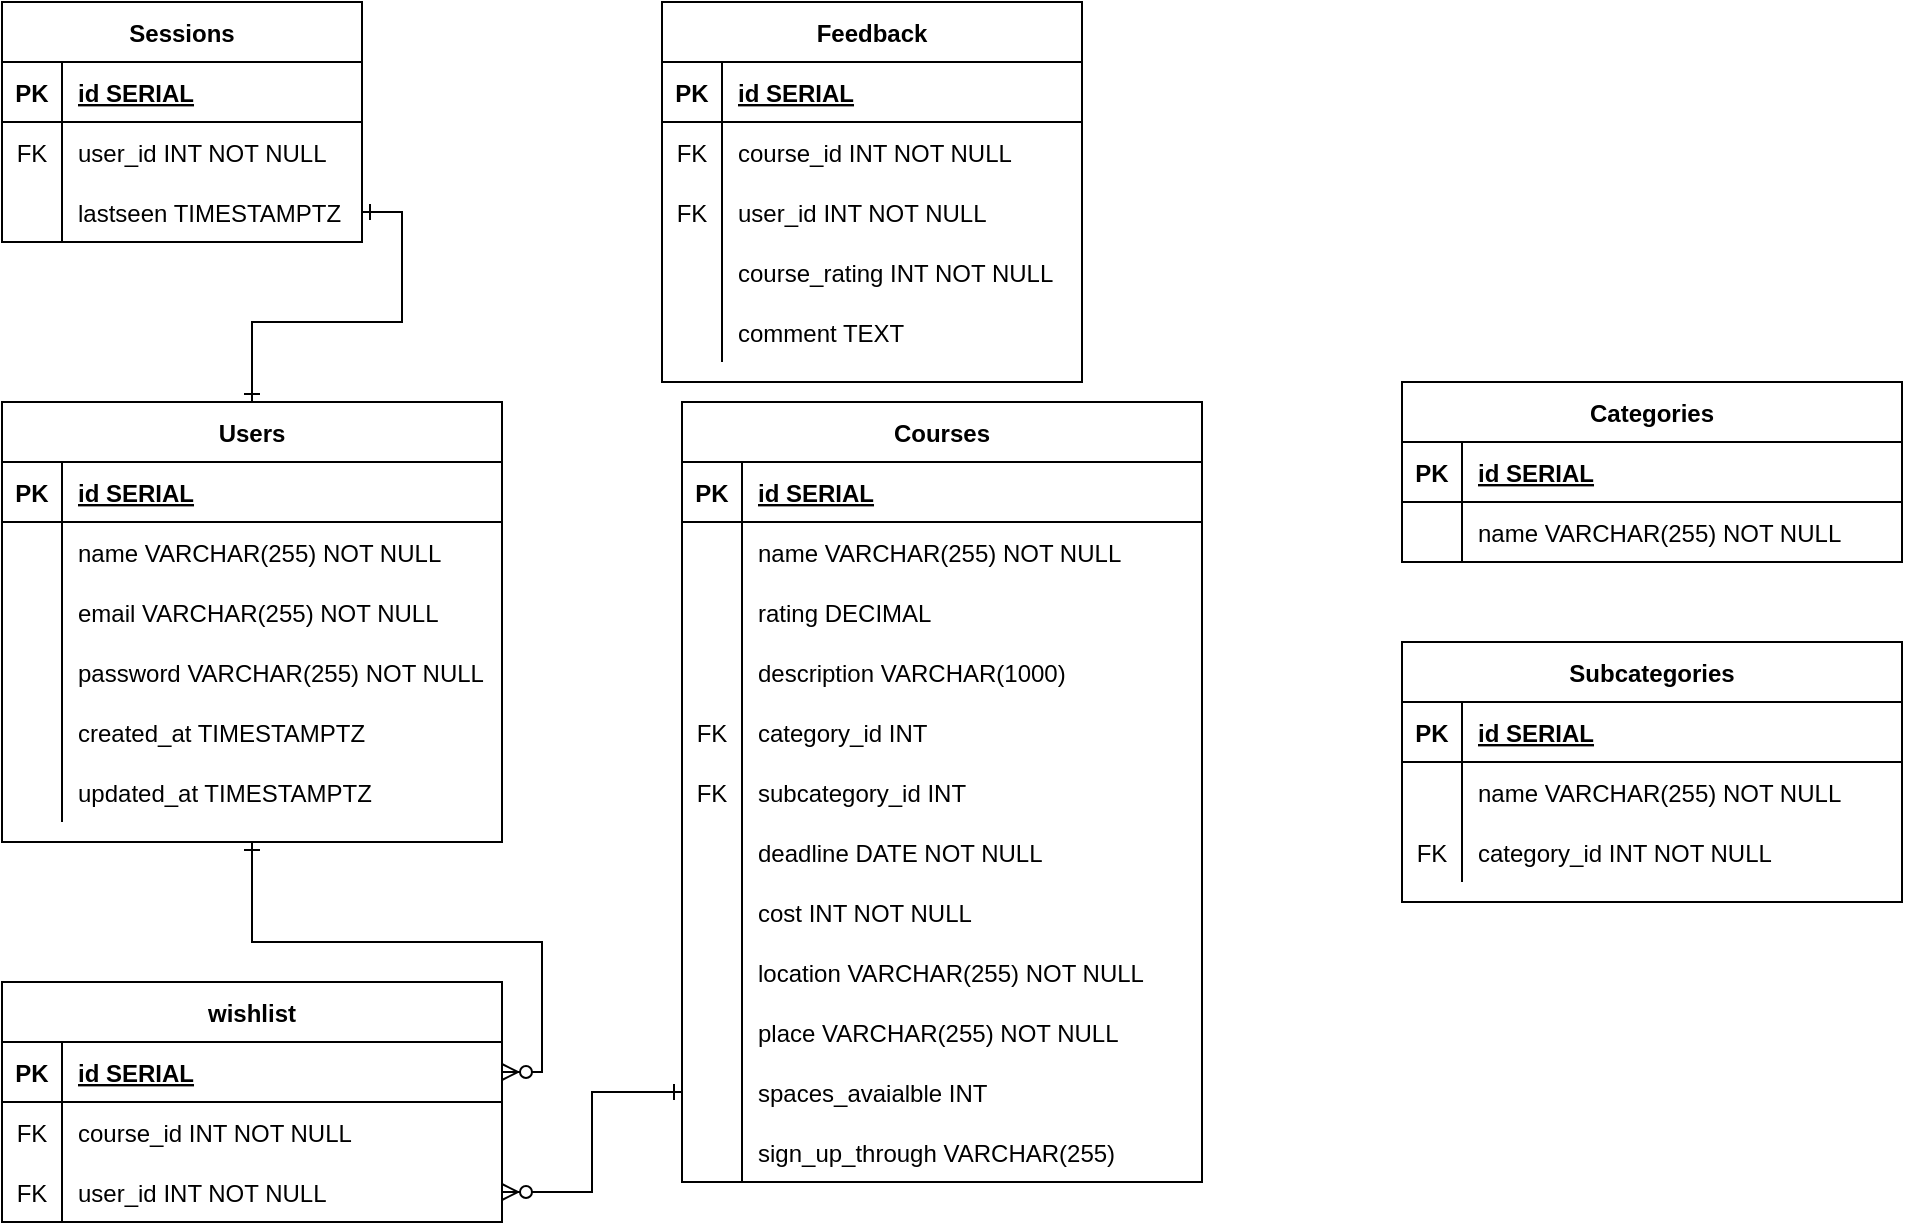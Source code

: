 <mxfile version="15.2.5" type="github">
  <diagram id="R2lEEEUBdFMjLlhIrx00" name="Page-1">
    <mxGraphModel dx="911" dy="468" grid="1" gridSize="10" guides="1" tooltips="1" connect="1" arrows="1" fold="1" page="1" pageScale="1" pageWidth="1100" pageHeight="850" math="0" shadow="0" extFonts="Permanent Marker^https://fonts.googleapis.com/css?family=Permanent+Marker">
      <root>
        <mxCell id="0" />
        <mxCell id="1" parent="0" />
        <mxCell id="4tIWUgYauDunrvqYxCw6-23" value="" style="edgeStyle=orthogonalEdgeStyle;rounded=0;orthogonalLoop=1;jettySize=auto;html=1;startArrow=ERone;startFill=0;endArrow=ERone;endFill=0;" edge="1" parent="1" source="zKZy8tbQpHZFbpRmuq_d-12" target="4tIWUgYauDunrvqYxCw6-2">
          <mxGeometry relative="1" as="geometry" />
        </mxCell>
        <mxCell id="4tIWUgYauDunrvqYxCw6-24" value="" style="edgeStyle=orthogonalEdgeStyle;rounded=0;orthogonalLoop=1;jettySize=auto;html=1;startArrow=ERone;startFill=0;endArrow=ERzeroToMany;endFill=1;" edge="1" parent="1" source="zKZy8tbQpHZFbpRmuq_d-12" target="zKZy8tbQpHZFbpRmuq_d-133">
          <mxGeometry relative="1" as="geometry" />
        </mxCell>
        <mxCell id="zKZy8tbQpHZFbpRmuq_d-12" value="Users" style="shape=table;startSize=30;container=1;collapsible=1;childLayout=tableLayout;fixedRows=1;rowLines=0;fontStyle=1;align=center;resizeLast=1;" parent="1" vertex="1">
          <mxGeometry x="80" y="220" width="250" height="220" as="geometry" />
        </mxCell>
        <mxCell id="zKZy8tbQpHZFbpRmuq_d-13" value="" style="shape=partialRectangle;collapsible=0;dropTarget=0;pointerEvents=0;fillColor=none;points=[[0,0.5],[1,0.5]];portConstraint=eastwest;top=0;left=0;right=0;bottom=1;" parent="zKZy8tbQpHZFbpRmuq_d-12" vertex="1">
          <mxGeometry y="30" width="250" height="30" as="geometry" />
        </mxCell>
        <mxCell id="zKZy8tbQpHZFbpRmuq_d-14" value="PK" style="shape=partialRectangle;overflow=hidden;connectable=0;fillColor=none;top=0;left=0;bottom=0;right=0;fontStyle=1;" parent="zKZy8tbQpHZFbpRmuq_d-13" vertex="1">
          <mxGeometry width="30" height="30" as="geometry" />
        </mxCell>
        <mxCell id="zKZy8tbQpHZFbpRmuq_d-15" value="id SERIAL" style="shape=partialRectangle;overflow=hidden;connectable=0;fillColor=none;top=0;left=0;bottom=0;right=0;align=left;spacingLeft=6;fontStyle=5;" parent="zKZy8tbQpHZFbpRmuq_d-13" vertex="1">
          <mxGeometry x="30" width="220" height="30" as="geometry" />
        </mxCell>
        <mxCell id="zKZy8tbQpHZFbpRmuq_d-16" value="" style="shape=partialRectangle;collapsible=0;dropTarget=0;pointerEvents=0;fillColor=none;points=[[0,0.5],[1,0.5]];portConstraint=eastwest;top=0;left=0;right=0;bottom=0;" parent="zKZy8tbQpHZFbpRmuq_d-12" vertex="1">
          <mxGeometry y="60" width="250" height="30" as="geometry" />
        </mxCell>
        <mxCell id="zKZy8tbQpHZFbpRmuq_d-17" value="" style="shape=partialRectangle;overflow=hidden;connectable=0;fillColor=none;top=0;left=0;bottom=0;right=0;" parent="zKZy8tbQpHZFbpRmuq_d-16" vertex="1">
          <mxGeometry width="30" height="30" as="geometry" />
        </mxCell>
        <mxCell id="zKZy8tbQpHZFbpRmuq_d-18" value="name VARCHAR(255) NOT NULL" style="shape=partialRectangle;overflow=hidden;connectable=0;fillColor=none;top=0;left=0;bottom=0;right=0;align=left;spacingLeft=6;" parent="zKZy8tbQpHZFbpRmuq_d-16" vertex="1">
          <mxGeometry x="30" width="220" height="30" as="geometry" />
        </mxCell>
        <mxCell id="zKZy8tbQpHZFbpRmuq_d-19" style="shape=partialRectangle;collapsible=0;dropTarget=0;pointerEvents=0;fillColor=none;points=[[0,0.5],[1,0.5]];portConstraint=eastwest;top=0;left=0;right=0;bottom=0;" parent="zKZy8tbQpHZFbpRmuq_d-12" vertex="1">
          <mxGeometry y="90" width="250" height="30" as="geometry" />
        </mxCell>
        <mxCell id="zKZy8tbQpHZFbpRmuq_d-20" style="shape=partialRectangle;overflow=hidden;connectable=0;fillColor=none;top=0;left=0;bottom=0;right=0;" parent="zKZy8tbQpHZFbpRmuq_d-19" vertex="1">
          <mxGeometry width="30" height="30" as="geometry" />
        </mxCell>
        <mxCell id="zKZy8tbQpHZFbpRmuq_d-21" value="email VARCHAR(255) NOT NULL" style="shape=partialRectangle;overflow=hidden;connectable=0;fillColor=none;top=0;left=0;bottom=0;right=0;align=left;spacingLeft=6;" parent="zKZy8tbQpHZFbpRmuq_d-19" vertex="1">
          <mxGeometry x="30" width="220" height="30" as="geometry" />
        </mxCell>
        <mxCell id="zKZy8tbQpHZFbpRmuq_d-22" style="shape=partialRectangle;collapsible=0;dropTarget=0;pointerEvents=0;fillColor=none;points=[[0,0.5],[1,0.5]];portConstraint=eastwest;top=0;left=0;right=0;bottom=0;" parent="zKZy8tbQpHZFbpRmuq_d-12" vertex="1">
          <mxGeometry y="120" width="250" height="30" as="geometry" />
        </mxCell>
        <mxCell id="zKZy8tbQpHZFbpRmuq_d-23" style="shape=partialRectangle;overflow=hidden;connectable=0;fillColor=none;top=0;left=0;bottom=0;right=0;" parent="zKZy8tbQpHZFbpRmuq_d-22" vertex="1">
          <mxGeometry width="30" height="30" as="geometry" />
        </mxCell>
        <mxCell id="zKZy8tbQpHZFbpRmuq_d-24" value="password VARCHAR(255) NOT NULL" style="shape=partialRectangle;overflow=hidden;connectable=0;fillColor=none;top=0;left=0;bottom=0;right=0;align=left;spacingLeft=6;" parent="zKZy8tbQpHZFbpRmuq_d-22" vertex="1">
          <mxGeometry x="30" width="220" height="30" as="geometry" />
        </mxCell>
        <mxCell id="4tIWUgYauDunrvqYxCw6-20" style="shape=partialRectangle;collapsible=0;dropTarget=0;pointerEvents=0;fillColor=none;points=[[0,0.5],[1,0.5]];portConstraint=eastwest;top=0;left=0;right=0;bottom=0;" vertex="1" parent="zKZy8tbQpHZFbpRmuq_d-12">
          <mxGeometry y="150" width="250" height="30" as="geometry" />
        </mxCell>
        <mxCell id="4tIWUgYauDunrvqYxCw6-21" style="shape=partialRectangle;overflow=hidden;connectable=0;fillColor=none;top=0;left=0;bottom=0;right=0;" vertex="1" parent="4tIWUgYauDunrvqYxCw6-20">
          <mxGeometry width="30" height="30" as="geometry" />
        </mxCell>
        <mxCell id="4tIWUgYauDunrvqYxCw6-22" value="created_at TIMESTAMPTZ" style="shape=partialRectangle;overflow=hidden;connectable=0;fillColor=none;top=0;left=0;bottom=0;right=0;align=left;spacingLeft=6;" vertex="1" parent="4tIWUgYauDunrvqYxCw6-20">
          <mxGeometry x="30" width="220" height="30" as="geometry" />
        </mxCell>
        <mxCell id="4tIWUgYauDunrvqYxCw6-17" style="shape=partialRectangle;collapsible=0;dropTarget=0;pointerEvents=0;fillColor=none;points=[[0,0.5],[1,0.5]];portConstraint=eastwest;top=0;left=0;right=0;bottom=0;" vertex="1" parent="zKZy8tbQpHZFbpRmuq_d-12">
          <mxGeometry y="180" width="250" height="30" as="geometry" />
        </mxCell>
        <mxCell id="4tIWUgYauDunrvqYxCw6-18" style="shape=partialRectangle;overflow=hidden;connectable=0;fillColor=none;top=0;left=0;bottom=0;right=0;" vertex="1" parent="4tIWUgYauDunrvqYxCw6-17">
          <mxGeometry width="30" height="30" as="geometry" />
        </mxCell>
        <mxCell id="4tIWUgYauDunrvqYxCw6-19" value="updated_at TIMESTAMPTZ" style="shape=partialRectangle;overflow=hidden;connectable=0;fillColor=none;top=0;left=0;bottom=0;right=0;align=left;spacingLeft=6;" vertex="1" parent="4tIWUgYauDunrvqYxCw6-17">
          <mxGeometry x="30" width="220" height="30" as="geometry" />
        </mxCell>
        <mxCell id="zKZy8tbQpHZFbpRmuq_d-100" value="Subcategories" style="shape=table;startSize=30;container=1;collapsible=1;childLayout=tableLayout;fixedRows=1;rowLines=0;fontStyle=1;align=center;resizeLast=1;" parent="1" vertex="1">
          <mxGeometry x="780" y="340" width="250" height="130" as="geometry">
            <mxRectangle x="450" y="120" width="70" height="30" as="alternateBounds" />
          </mxGeometry>
        </mxCell>
        <mxCell id="zKZy8tbQpHZFbpRmuq_d-101" value="" style="shape=partialRectangle;collapsible=0;dropTarget=0;pointerEvents=0;fillColor=none;points=[[0,0.5],[1,0.5]];portConstraint=eastwest;top=0;left=0;right=0;bottom=1;" parent="zKZy8tbQpHZFbpRmuq_d-100" vertex="1">
          <mxGeometry y="30" width="250" height="30" as="geometry" />
        </mxCell>
        <mxCell id="zKZy8tbQpHZFbpRmuq_d-102" value="PK" style="shape=partialRectangle;overflow=hidden;connectable=0;fillColor=none;top=0;left=0;bottom=0;right=0;fontStyle=1;" parent="zKZy8tbQpHZFbpRmuq_d-101" vertex="1">
          <mxGeometry width="30" height="30" as="geometry" />
        </mxCell>
        <mxCell id="zKZy8tbQpHZFbpRmuq_d-103" value="id SERIAL" style="shape=partialRectangle;overflow=hidden;connectable=0;fillColor=none;top=0;left=0;bottom=0;right=0;align=left;spacingLeft=6;fontStyle=5;" parent="zKZy8tbQpHZFbpRmuq_d-101" vertex="1">
          <mxGeometry x="30" width="220" height="30" as="geometry" />
        </mxCell>
        <mxCell id="zKZy8tbQpHZFbpRmuq_d-104" value="" style="shape=partialRectangle;collapsible=0;dropTarget=0;pointerEvents=0;fillColor=none;points=[[0,0.5],[1,0.5]];portConstraint=eastwest;top=0;left=0;right=0;bottom=0;" parent="zKZy8tbQpHZFbpRmuq_d-100" vertex="1">
          <mxGeometry y="60" width="250" height="30" as="geometry" />
        </mxCell>
        <mxCell id="zKZy8tbQpHZFbpRmuq_d-105" value="" style="shape=partialRectangle;overflow=hidden;connectable=0;fillColor=none;top=0;left=0;bottom=0;right=0;" parent="zKZy8tbQpHZFbpRmuq_d-104" vertex="1">
          <mxGeometry width="30" height="30" as="geometry" />
        </mxCell>
        <mxCell id="zKZy8tbQpHZFbpRmuq_d-106" value="name VARCHAR(255) NOT NULL" style="shape=partialRectangle;overflow=hidden;connectable=0;fillColor=none;top=0;left=0;bottom=0;right=0;align=left;spacingLeft=6;" parent="zKZy8tbQpHZFbpRmuq_d-104" vertex="1">
          <mxGeometry x="30" width="220" height="30" as="geometry" />
        </mxCell>
        <mxCell id="zKZy8tbQpHZFbpRmuq_d-107" value="" style="shape=partialRectangle;collapsible=0;dropTarget=0;pointerEvents=0;fillColor=none;points=[[0,0.5],[1,0.5]];portConstraint=eastwest;top=0;left=0;right=0;bottom=0;" parent="zKZy8tbQpHZFbpRmuq_d-100" vertex="1">
          <mxGeometry y="90" width="250" height="30" as="geometry" />
        </mxCell>
        <mxCell id="zKZy8tbQpHZFbpRmuq_d-108" value="FK" style="shape=partialRectangle;overflow=hidden;connectable=0;fillColor=none;top=0;left=0;bottom=0;right=0;" parent="zKZy8tbQpHZFbpRmuq_d-107" vertex="1">
          <mxGeometry width="30" height="30" as="geometry" />
        </mxCell>
        <mxCell id="zKZy8tbQpHZFbpRmuq_d-109" value="category_id INT NOT NULL " style="shape=partialRectangle;overflow=hidden;connectable=0;fillColor=none;top=0;left=0;bottom=0;right=0;align=left;spacingLeft=6;" parent="zKZy8tbQpHZFbpRmuq_d-107" vertex="1">
          <mxGeometry x="30" width="220" height="30" as="geometry" />
        </mxCell>
        <mxCell id="zKZy8tbQpHZFbpRmuq_d-125" value="Categories" style="shape=table;startSize=30;container=1;collapsible=1;childLayout=tableLayout;fixedRows=1;rowLines=0;fontStyle=1;align=center;resizeLast=1;" parent="1" vertex="1">
          <mxGeometry x="780" y="210" width="250" height="90" as="geometry" />
        </mxCell>
        <mxCell id="zKZy8tbQpHZFbpRmuq_d-126" value="" style="shape=partialRectangle;collapsible=0;dropTarget=0;pointerEvents=0;fillColor=none;points=[[0,0.5],[1,0.5]];portConstraint=eastwest;top=0;left=0;right=0;bottom=1;" parent="zKZy8tbQpHZFbpRmuq_d-125" vertex="1">
          <mxGeometry y="30" width="250" height="30" as="geometry" />
        </mxCell>
        <mxCell id="zKZy8tbQpHZFbpRmuq_d-127" value="PK" style="shape=partialRectangle;overflow=hidden;connectable=0;fillColor=none;top=0;left=0;bottom=0;right=0;fontStyle=1;" parent="zKZy8tbQpHZFbpRmuq_d-126" vertex="1">
          <mxGeometry width="30" height="30" as="geometry" />
        </mxCell>
        <mxCell id="zKZy8tbQpHZFbpRmuq_d-128" value="id SERIAL" style="shape=partialRectangle;overflow=hidden;connectable=0;fillColor=none;top=0;left=0;bottom=0;right=0;align=left;spacingLeft=6;fontStyle=5;" parent="zKZy8tbQpHZFbpRmuq_d-126" vertex="1">
          <mxGeometry x="30" width="220" height="30" as="geometry" />
        </mxCell>
        <mxCell id="zKZy8tbQpHZFbpRmuq_d-129" value="" style="shape=partialRectangle;collapsible=0;dropTarget=0;pointerEvents=0;fillColor=none;points=[[0,0.5],[1,0.5]];portConstraint=eastwest;top=0;left=0;right=0;bottom=0;" parent="zKZy8tbQpHZFbpRmuq_d-125" vertex="1">
          <mxGeometry y="60" width="250" height="30" as="geometry" />
        </mxCell>
        <mxCell id="zKZy8tbQpHZFbpRmuq_d-130" value="" style="shape=partialRectangle;overflow=hidden;connectable=0;fillColor=none;top=0;left=0;bottom=0;right=0;" parent="zKZy8tbQpHZFbpRmuq_d-129" vertex="1">
          <mxGeometry width="30" height="30" as="geometry" />
        </mxCell>
        <mxCell id="zKZy8tbQpHZFbpRmuq_d-131" value="name VARCHAR(255) NOT NULL" style="shape=partialRectangle;overflow=hidden;connectable=0;fillColor=none;top=0;left=0;bottom=0;right=0;align=left;spacingLeft=6;" parent="zKZy8tbQpHZFbpRmuq_d-129" vertex="1">
          <mxGeometry x="30" width="220" height="30" as="geometry" />
        </mxCell>
        <mxCell id="zKZy8tbQpHZFbpRmuq_d-132" value="wishlist" style="shape=table;startSize=30;container=1;collapsible=1;childLayout=tableLayout;fixedRows=1;rowLines=0;fontStyle=1;align=center;resizeLast=1;" parent="1" vertex="1">
          <mxGeometry x="80" y="510" width="250" height="120" as="geometry" />
        </mxCell>
        <mxCell id="zKZy8tbQpHZFbpRmuq_d-133" value="" style="shape=partialRectangle;collapsible=0;dropTarget=0;pointerEvents=0;fillColor=none;points=[[0,0.5],[1,0.5]];portConstraint=eastwest;top=0;left=0;right=0;bottom=1;" parent="zKZy8tbQpHZFbpRmuq_d-132" vertex="1">
          <mxGeometry y="30" width="250" height="30" as="geometry" />
        </mxCell>
        <mxCell id="zKZy8tbQpHZFbpRmuq_d-134" value="PK" style="shape=partialRectangle;overflow=hidden;connectable=0;fillColor=none;top=0;left=0;bottom=0;right=0;fontStyle=1;" parent="zKZy8tbQpHZFbpRmuq_d-133" vertex="1">
          <mxGeometry width="30" height="30" as="geometry" />
        </mxCell>
        <mxCell id="zKZy8tbQpHZFbpRmuq_d-135" value="id SERIAL" style="shape=partialRectangle;overflow=hidden;connectable=0;fillColor=none;top=0;left=0;bottom=0;right=0;align=left;spacingLeft=6;fontStyle=5;" parent="zKZy8tbQpHZFbpRmuq_d-133" vertex="1">
          <mxGeometry x="30" width="220" height="30" as="geometry" />
        </mxCell>
        <mxCell id="zKZy8tbQpHZFbpRmuq_d-136" value="" style="shape=partialRectangle;collapsible=0;dropTarget=0;pointerEvents=0;fillColor=none;points=[[0,0.5],[1,0.5]];portConstraint=eastwest;top=0;left=0;right=0;bottom=0;" parent="zKZy8tbQpHZFbpRmuq_d-132" vertex="1">
          <mxGeometry y="60" width="250" height="30" as="geometry" />
        </mxCell>
        <mxCell id="zKZy8tbQpHZFbpRmuq_d-137" value="FK" style="shape=partialRectangle;overflow=hidden;connectable=0;fillColor=none;top=0;left=0;bottom=0;right=0;" parent="zKZy8tbQpHZFbpRmuq_d-136" vertex="1">
          <mxGeometry width="30" height="30" as="geometry" />
        </mxCell>
        <mxCell id="zKZy8tbQpHZFbpRmuq_d-138" value="course_id INT NOT NULL" style="shape=partialRectangle;overflow=hidden;connectable=0;fillColor=none;top=0;left=0;bottom=0;right=0;align=left;spacingLeft=6;" parent="zKZy8tbQpHZFbpRmuq_d-136" vertex="1">
          <mxGeometry x="30" width="220" height="30" as="geometry" />
        </mxCell>
        <mxCell id="zKZy8tbQpHZFbpRmuq_d-139" style="shape=partialRectangle;collapsible=0;dropTarget=0;pointerEvents=0;fillColor=none;points=[[0,0.5],[1,0.5]];portConstraint=eastwest;top=0;left=0;right=0;bottom=0;" parent="zKZy8tbQpHZFbpRmuq_d-132" vertex="1">
          <mxGeometry y="90" width="250" height="30" as="geometry" />
        </mxCell>
        <mxCell id="zKZy8tbQpHZFbpRmuq_d-140" value="FK" style="shape=partialRectangle;overflow=hidden;connectable=0;fillColor=none;top=0;left=0;bottom=0;right=0;" parent="zKZy8tbQpHZFbpRmuq_d-139" vertex="1">
          <mxGeometry width="30" height="30" as="geometry" />
        </mxCell>
        <mxCell id="zKZy8tbQpHZFbpRmuq_d-141" value="user_id INT NOT NULL" style="shape=partialRectangle;overflow=hidden;connectable=0;fillColor=none;top=0;left=0;bottom=0;right=0;align=left;spacingLeft=6;" parent="zKZy8tbQpHZFbpRmuq_d-139" vertex="1">
          <mxGeometry x="30" width="220" height="30" as="geometry" />
        </mxCell>
        <mxCell id="zKZy8tbQpHZFbpRmuq_d-146" style="edgeStyle=orthogonalEdgeStyle;rounded=0;orthogonalLoop=1;jettySize=auto;html=1;entryX=0.46;entryY=0.967;entryDx=0;entryDy=0;entryPerimeter=0;startArrow=ERone;startFill=0;endArrow=ERoneToMany;endFill=0;" parent="1" source="zKZy8tbQpHZFbpRmuq_d-147" target="zKZy8tbQpHZFbpRmuq_d-142" edge="1">
          <mxGeometry relative="1" as="geometry" />
        </mxCell>
        <mxCell id="zKZy8tbQpHZFbpRmuq_d-147" value="Courses" style="shape=table;startSize=30;container=1;collapsible=1;childLayout=tableLayout;fixedRows=1;rowLines=0;fontStyle=1;align=center;resizeLast=1;" parent="1" vertex="1">
          <mxGeometry x="420" y="220" width="260" height="390" as="geometry" />
        </mxCell>
        <mxCell id="zKZy8tbQpHZFbpRmuq_d-148" value="" style="shape=partialRectangle;collapsible=0;dropTarget=0;pointerEvents=0;fillColor=none;top=0;left=0;bottom=1;right=0;points=[[0,0.5],[1,0.5]];portConstraint=eastwest;" parent="zKZy8tbQpHZFbpRmuq_d-147" vertex="1">
          <mxGeometry y="30" width="260" height="30" as="geometry" />
        </mxCell>
        <mxCell id="zKZy8tbQpHZFbpRmuq_d-149" value="PK" style="shape=partialRectangle;connectable=0;fillColor=none;top=0;left=0;bottom=0;right=0;fontStyle=1;overflow=hidden;" parent="zKZy8tbQpHZFbpRmuq_d-148" vertex="1">
          <mxGeometry width="30" height="30" as="geometry" />
        </mxCell>
        <mxCell id="zKZy8tbQpHZFbpRmuq_d-150" value="id SERIAL" style="shape=partialRectangle;connectable=0;fillColor=none;top=0;left=0;bottom=0;right=0;align=left;spacingLeft=6;fontStyle=5;overflow=hidden;" parent="zKZy8tbQpHZFbpRmuq_d-148" vertex="1">
          <mxGeometry x="30" width="230" height="30" as="geometry" />
        </mxCell>
        <mxCell id="zKZy8tbQpHZFbpRmuq_d-151" value="" style="shape=partialRectangle;collapsible=0;dropTarget=0;pointerEvents=0;fillColor=none;top=0;left=0;bottom=0;right=0;points=[[0,0.5],[1,0.5]];portConstraint=eastwest;" parent="zKZy8tbQpHZFbpRmuq_d-147" vertex="1">
          <mxGeometry y="60" width="260" height="30" as="geometry" />
        </mxCell>
        <mxCell id="zKZy8tbQpHZFbpRmuq_d-152" value="" style="shape=partialRectangle;connectable=0;fillColor=none;top=0;left=0;bottom=0;right=0;editable=1;overflow=hidden;" parent="zKZy8tbQpHZFbpRmuq_d-151" vertex="1">
          <mxGeometry width="30" height="30" as="geometry" />
        </mxCell>
        <mxCell id="zKZy8tbQpHZFbpRmuq_d-153" value="name VARCHAR(255) NOT NULL" style="shape=partialRectangle;connectable=0;fillColor=none;top=0;left=0;bottom=0;right=0;align=left;spacingLeft=6;overflow=hidden;" parent="zKZy8tbQpHZFbpRmuq_d-151" vertex="1">
          <mxGeometry x="30" width="230" height="30" as="geometry" />
        </mxCell>
        <mxCell id="zKZy8tbQpHZFbpRmuq_d-154" value="" style="shape=partialRectangle;collapsible=0;dropTarget=0;pointerEvents=0;fillColor=none;top=0;left=0;bottom=0;right=0;points=[[0,0.5],[1,0.5]];portConstraint=eastwest;" parent="zKZy8tbQpHZFbpRmuq_d-147" vertex="1">
          <mxGeometry y="90" width="260" height="30" as="geometry" />
        </mxCell>
        <mxCell id="zKZy8tbQpHZFbpRmuq_d-155" value="" style="shape=partialRectangle;connectable=0;fillColor=none;top=0;left=0;bottom=0;right=0;editable=1;overflow=hidden;" parent="zKZy8tbQpHZFbpRmuq_d-154" vertex="1">
          <mxGeometry width="30" height="30" as="geometry" />
        </mxCell>
        <mxCell id="zKZy8tbQpHZFbpRmuq_d-156" value="rating DECIMAL " style="shape=partialRectangle;connectable=0;fillColor=none;top=0;left=0;bottom=0;right=0;align=left;spacingLeft=6;overflow=hidden;" parent="zKZy8tbQpHZFbpRmuq_d-154" vertex="1">
          <mxGeometry x="30" width="230" height="30" as="geometry" />
        </mxCell>
        <mxCell id="zKZy8tbQpHZFbpRmuq_d-157" value="" style="shape=partialRectangle;collapsible=0;dropTarget=0;pointerEvents=0;fillColor=none;top=0;left=0;bottom=0;right=0;points=[[0,0.5],[1,0.5]];portConstraint=eastwest;" parent="zKZy8tbQpHZFbpRmuq_d-147" vertex="1">
          <mxGeometry y="120" width="260" height="30" as="geometry" />
        </mxCell>
        <mxCell id="zKZy8tbQpHZFbpRmuq_d-158" value="" style="shape=partialRectangle;connectable=0;fillColor=none;top=0;left=0;bottom=0;right=0;editable=1;overflow=hidden;" parent="zKZy8tbQpHZFbpRmuq_d-157" vertex="1">
          <mxGeometry width="30" height="30" as="geometry" />
        </mxCell>
        <mxCell id="zKZy8tbQpHZFbpRmuq_d-159" value="description VARCHAR(1000)" style="shape=partialRectangle;connectable=0;fillColor=none;top=0;left=0;bottom=0;right=0;align=left;spacingLeft=6;overflow=hidden;" parent="zKZy8tbQpHZFbpRmuq_d-157" vertex="1">
          <mxGeometry x="30" width="230" height="30" as="geometry" />
        </mxCell>
        <mxCell id="zKZy8tbQpHZFbpRmuq_d-160" style="shape=partialRectangle;collapsible=0;dropTarget=0;pointerEvents=0;fillColor=none;top=0;left=0;bottom=0;right=0;points=[[0,0.5],[1,0.5]];portConstraint=eastwest;" parent="zKZy8tbQpHZFbpRmuq_d-147" vertex="1">
          <mxGeometry y="150" width="260" height="30" as="geometry" />
        </mxCell>
        <mxCell id="zKZy8tbQpHZFbpRmuq_d-161" value="FK" style="shape=partialRectangle;connectable=0;fillColor=none;top=0;left=0;bottom=0;right=0;editable=1;overflow=hidden;" parent="zKZy8tbQpHZFbpRmuq_d-160" vertex="1">
          <mxGeometry width="30" height="30" as="geometry" />
        </mxCell>
        <mxCell id="zKZy8tbQpHZFbpRmuq_d-162" value="category_id INT" style="shape=partialRectangle;connectable=0;fillColor=none;top=0;left=0;bottom=0;right=0;align=left;spacingLeft=6;overflow=hidden;" parent="zKZy8tbQpHZFbpRmuq_d-160" vertex="1">
          <mxGeometry x="30" width="230" height="30" as="geometry" />
        </mxCell>
        <mxCell id="zKZy8tbQpHZFbpRmuq_d-163" style="shape=partialRectangle;collapsible=0;dropTarget=0;pointerEvents=0;fillColor=none;top=0;left=0;bottom=0;right=0;points=[[0,0.5],[1,0.5]];portConstraint=eastwest;" parent="zKZy8tbQpHZFbpRmuq_d-147" vertex="1">
          <mxGeometry y="180" width="260" height="30" as="geometry" />
        </mxCell>
        <mxCell id="zKZy8tbQpHZFbpRmuq_d-164" value="FK" style="shape=partialRectangle;connectable=0;fillColor=none;top=0;left=0;bottom=0;right=0;editable=1;overflow=hidden;" parent="zKZy8tbQpHZFbpRmuq_d-163" vertex="1">
          <mxGeometry width="30" height="30" as="geometry" />
        </mxCell>
        <mxCell id="zKZy8tbQpHZFbpRmuq_d-165" value="subcategory_id INT" style="shape=partialRectangle;connectable=0;fillColor=none;top=0;left=0;bottom=0;right=0;align=left;spacingLeft=6;overflow=hidden;" parent="zKZy8tbQpHZFbpRmuq_d-163" vertex="1">
          <mxGeometry x="30" width="230" height="30" as="geometry" />
        </mxCell>
        <mxCell id="zKZy8tbQpHZFbpRmuq_d-166" style="shape=partialRectangle;collapsible=0;dropTarget=0;pointerEvents=0;fillColor=none;top=0;left=0;bottom=0;right=0;points=[[0,0.5],[1,0.5]];portConstraint=eastwest;" parent="zKZy8tbQpHZFbpRmuq_d-147" vertex="1">
          <mxGeometry y="210" width="260" height="30" as="geometry" />
        </mxCell>
        <mxCell id="zKZy8tbQpHZFbpRmuq_d-167" style="shape=partialRectangle;connectable=0;fillColor=none;top=0;left=0;bottom=0;right=0;editable=1;overflow=hidden;" parent="zKZy8tbQpHZFbpRmuq_d-166" vertex="1">
          <mxGeometry width="30" height="30" as="geometry" />
        </mxCell>
        <mxCell id="zKZy8tbQpHZFbpRmuq_d-168" value="deadline DATE NOT NULL" style="shape=partialRectangle;connectable=0;fillColor=none;top=0;left=0;bottom=0;right=0;align=left;spacingLeft=6;overflow=hidden;" parent="zKZy8tbQpHZFbpRmuq_d-166" vertex="1">
          <mxGeometry x="30" width="230" height="30" as="geometry" />
        </mxCell>
        <mxCell id="zKZy8tbQpHZFbpRmuq_d-169" style="shape=partialRectangle;collapsible=0;dropTarget=0;pointerEvents=0;fillColor=none;top=0;left=0;bottom=0;right=0;points=[[0,0.5],[1,0.5]];portConstraint=eastwest;" parent="zKZy8tbQpHZFbpRmuq_d-147" vertex="1">
          <mxGeometry y="240" width="260" height="30" as="geometry" />
        </mxCell>
        <mxCell id="zKZy8tbQpHZFbpRmuq_d-170" style="shape=partialRectangle;connectable=0;fillColor=none;top=0;left=0;bottom=0;right=0;editable=1;overflow=hidden;" parent="zKZy8tbQpHZFbpRmuq_d-169" vertex="1">
          <mxGeometry width="30" height="30" as="geometry" />
        </mxCell>
        <mxCell id="zKZy8tbQpHZFbpRmuq_d-171" value="cost INT NOT NULL" style="shape=partialRectangle;connectable=0;fillColor=none;top=0;left=0;bottom=0;right=0;align=left;spacingLeft=6;overflow=hidden;" parent="zKZy8tbQpHZFbpRmuq_d-169" vertex="1">
          <mxGeometry x="30" width="230" height="30" as="geometry" />
        </mxCell>
        <mxCell id="zKZy8tbQpHZFbpRmuq_d-172" style="shape=partialRectangle;collapsible=0;dropTarget=0;pointerEvents=0;fillColor=none;top=0;left=0;bottom=0;right=0;points=[[0,0.5],[1,0.5]];portConstraint=eastwest;" parent="zKZy8tbQpHZFbpRmuq_d-147" vertex="1">
          <mxGeometry y="270" width="260" height="30" as="geometry" />
        </mxCell>
        <mxCell id="zKZy8tbQpHZFbpRmuq_d-173" style="shape=partialRectangle;connectable=0;fillColor=none;top=0;left=0;bottom=0;right=0;editable=1;overflow=hidden;" parent="zKZy8tbQpHZFbpRmuq_d-172" vertex="1">
          <mxGeometry width="30" height="30" as="geometry" />
        </mxCell>
        <mxCell id="zKZy8tbQpHZFbpRmuq_d-174" value="location VARCHAR(255) NOT NULL" style="shape=partialRectangle;connectable=0;fillColor=none;top=0;left=0;bottom=0;right=0;align=left;spacingLeft=6;overflow=hidden;" parent="zKZy8tbQpHZFbpRmuq_d-172" vertex="1">
          <mxGeometry x="30" width="230" height="30" as="geometry" />
        </mxCell>
        <mxCell id="zKZy8tbQpHZFbpRmuq_d-175" style="shape=partialRectangle;collapsible=0;dropTarget=0;pointerEvents=0;fillColor=none;top=0;left=0;bottom=0;right=0;points=[[0,0.5],[1,0.5]];portConstraint=eastwest;" parent="zKZy8tbQpHZFbpRmuq_d-147" vertex="1">
          <mxGeometry y="300" width="260" height="30" as="geometry" />
        </mxCell>
        <mxCell id="zKZy8tbQpHZFbpRmuq_d-176" style="shape=partialRectangle;connectable=0;fillColor=none;top=0;left=0;bottom=0;right=0;editable=1;overflow=hidden;" parent="zKZy8tbQpHZFbpRmuq_d-175" vertex="1">
          <mxGeometry width="30" height="30" as="geometry" />
        </mxCell>
        <mxCell id="zKZy8tbQpHZFbpRmuq_d-177" value="place VARCHAR(255) NOT NULL" style="shape=partialRectangle;connectable=0;fillColor=none;top=0;left=0;bottom=0;right=0;align=left;spacingLeft=6;overflow=hidden;" parent="zKZy8tbQpHZFbpRmuq_d-175" vertex="1">
          <mxGeometry x="30" width="230" height="30" as="geometry" />
        </mxCell>
        <mxCell id="MxkzJChLvFXAINednHL0-39" style="shape=partialRectangle;collapsible=0;dropTarget=0;pointerEvents=0;fillColor=none;top=0;left=0;bottom=0;right=0;points=[[0,0.5],[1,0.5]];portConstraint=eastwest;" parent="zKZy8tbQpHZFbpRmuq_d-147" vertex="1">
          <mxGeometry y="330" width="260" height="30" as="geometry" />
        </mxCell>
        <mxCell id="MxkzJChLvFXAINednHL0-40" style="shape=partialRectangle;connectable=0;fillColor=none;top=0;left=0;bottom=0;right=0;editable=1;overflow=hidden;" parent="MxkzJChLvFXAINednHL0-39" vertex="1">
          <mxGeometry width="30" height="30" as="geometry" />
        </mxCell>
        <mxCell id="MxkzJChLvFXAINednHL0-41" value="spaces_avaialble INT" style="shape=partialRectangle;connectable=0;fillColor=none;top=0;left=0;bottom=0;right=0;align=left;spacingLeft=6;overflow=hidden;" parent="MxkzJChLvFXAINednHL0-39" vertex="1">
          <mxGeometry x="30" width="230" height="30" as="geometry" />
        </mxCell>
        <mxCell id="MxkzJChLvFXAINednHL0-42" style="shape=partialRectangle;collapsible=0;dropTarget=0;pointerEvents=0;fillColor=none;top=0;left=0;bottom=0;right=0;points=[[0,0.5],[1,0.5]];portConstraint=eastwest;" parent="zKZy8tbQpHZFbpRmuq_d-147" vertex="1">
          <mxGeometry y="360" width="260" height="30" as="geometry" />
        </mxCell>
        <mxCell id="MxkzJChLvFXAINednHL0-43" style="shape=partialRectangle;connectable=0;fillColor=none;top=0;left=0;bottom=0;right=0;editable=1;overflow=hidden;" parent="MxkzJChLvFXAINednHL0-42" vertex="1">
          <mxGeometry width="30" height="30" as="geometry" />
        </mxCell>
        <mxCell id="MxkzJChLvFXAINednHL0-44" value="sign_up_through VARCHAR(255)" style="shape=partialRectangle;connectable=0;fillColor=none;top=0;left=0;bottom=0;right=0;align=left;spacingLeft=6;overflow=hidden;" parent="MxkzJChLvFXAINednHL0-42" vertex="1">
          <mxGeometry x="30" width="230" height="30" as="geometry" />
        </mxCell>
        <mxCell id="MxkzJChLvFXAINednHL0-1" value="Sessions" style="shape=table;startSize=30;container=1;collapsible=1;childLayout=tableLayout;fixedRows=1;rowLines=0;fontStyle=1;align=center;resizeLast=1;" parent="1" vertex="1">
          <mxGeometry x="80" y="20" width="180" height="120" as="geometry" />
        </mxCell>
        <mxCell id="MxkzJChLvFXAINednHL0-2" value="" style="shape=partialRectangle;collapsible=0;dropTarget=0;pointerEvents=0;fillColor=none;top=0;left=0;bottom=1;right=0;points=[[0,0.5],[1,0.5]];portConstraint=eastwest;" parent="MxkzJChLvFXAINednHL0-1" vertex="1">
          <mxGeometry y="30" width="180" height="30" as="geometry" />
        </mxCell>
        <mxCell id="MxkzJChLvFXAINednHL0-3" value="PK" style="shape=partialRectangle;connectable=0;fillColor=none;top=0;left=0;bottom=0;right=0;fontStyle=1;overflow=hidden;" parent="MxkzJChLvFXAINednHL0-2" vertex="1">
          <mxGeometry width="30" height="30" as="geometry" />
        </mxCell>
        <mxCell id="MxkzJChLvFXAINednHL0-4" value="id SERIAL" style="shape=partialRectangle;connectable=0;fillColor=none;top=0;left=0;bottom=0;right=0;align=left;spacingLeft=6;fontStyle=5;overflow=hidden;" parent="MxkzJChLvFXAINednHL0-2" vertex="1">
          <mxGeometry x="30" width="150" height="30" as="geometry" />
        </mxCell>
        <mxCell id="MxkzJChLvFXAINednHL0-5" value="" style="shape=partialRectangle;collapsible=0;dropTarget=0;pointerEvents=0;fillColor=none;top=0;left=0;bottom=0;right=0;points=[[0,0.5],[1,0.5]];portConstraint=eastwest;" parent="MxkzJChLvFXAINednHL0-1" vertex="1">
          <mxGeometry y="60" width="180" height="30" as="geometry" />
        </mxCell>
        <mxCell id="MxkzJChLvFXAINednHL0-6" value="FK" style="shape=partialRectangle;connectable=0;fillColor=none;top=0;left=0;bottom=0;right=0;editable=1;overflow=hidden;" parent="MxkzJChLvFXAINednHL0-5" vertex="1">
          <mxGeometry width="30" height="30" as="geometry" />
        </mxCell>
        <mxCell id="MxkzJChLvFXAINednHL0-7" value="user_id INT NOT NULL" style="shape=partialRectangle;connectable=0;fillColor=none;top=0;left=0;bottom=0;right=0;align=left;spacingLeft=6;overflow=hidden;" parent="MxkzJChLvFXAINednHL0-5" vertex="1">
          <mxGeometry x="30" width="150" height="30" as="geometry" />
        </mxCell>
        <mxCell id="4tIWUgYauDunrvqYxCw6-2" style="shape=partialRectangle;collapsible=0;dropTarget=0;pointerEvents=0;fillColor=none;top=0;left=0;bottom=0;right=0;points=[[0,0.5],[1,0.5]];portConstraint=eastwest;" vertex="1" parent="MxkzJChLvFXAINednHL0-1">
          <mxGeometry y="90" width="180" height="30" as="geometry" />
        </mxCell>
        <mxCell id="4tIWUgYauDunrvqYxCw6-3" style="shape=partialRectangle;connectable=0;fillColor=none;top=0;left=0;bottom=0;right=0;editable=1;overflow=hidden;" vertex="1" parent="4tIWUgYauDunrvqYxCw6-2">
          <mxGeometry width="30" height="30" as="geometry" />
        </mxCell>
        <mxCell id="4tIWUgYauDunrvqYxCw6-4" value="lastseen TIMESTAMPTZ" style="shape=partialRectangle;connectable=0;fillColor=none;top=0;left=0;bottom=0;right=0;align=left;spacingLeft=6;overflow=hidden;" vertex="1" parent="4tIWUgYauDunrvqYxCw6-2">
          <mxGeometry x="30" width="150" height="30" as="geometry" />
        </mxCell>
        <mxCell id="4tIWUgYauDunrvqYxCw6-25" value="" style="edgeStyle=orthogonalEdgeStyle;rounded=0;orthogonalLoop=1;jettySize=auto;html=1;startArrow=ERone;startFill=0;endArrow=ERzeroToMany;endFill=1;" edge="1" parent="1" source="MxkzJChLvFXAINednHL0-39" target="zKZy8tbQpHZFbpRmuq_d-139">
          <mxGeometry relative="1" as="geometry" />
        </mxCell>
        <mxCell id="4tIWUgYauDunrvqYxCw6-26" value="Feedback" style="shape=table;startSize=30;container=1;collapsible=1;childLayout=tableLayout;fixedRows=1;rowLines=0;fontStyle=1;align=center;resizeLast=1;" vertex="1" parent="1">
          <mxGeometry x="410" y="20" width="210" height="190" as="geometry" />
        </mxCell>
        <mxCell id="4tIWUgYauDunrvqYxCw6-27" value="" style="shape=partialRectangle;collapsible=0;dropTarget=0;pointerEvents=0;fillColor=none;top=0;left=0;bottom=1;right=0;points=[[0,0.5],[1,0.5]];portConstraint=eastwest;" vertex="1" parent="4tIWUgYauDunrvqYxCw6-26">
          <mxGeometry y="30" width="210" height="30" as="geometry" />
        </mxCell>
        <mxCell id="4tIWUgYauDunrvqYxCw6-28" value="PK" style="shape=partialRectangle;connectable=0;fillColor=none;top=0;left=0;bottom=0;right=0;fontStyle=1;overflow=hidden;" vertex="1" parent="4tIWUgYauDunrvqYxCw6-27">
          <mxGeometry width="30" height="30" as="geometry" />
        </mxCell>
        <mxCell id="4tIWUgYauDunrvqYxCw6-29" value="id SERIAL" style="shape=partialRectangle;connectable=0;fillColor=none;top=0;left=0;bottom=0;right=0;align=left;spacingLeft=6;fontStyle=5;overflow=hidden;" vertex="1" parent="4tIWUgYauDunrvqYxCw6-27">
          <mxGeometry x="30" width="180" height="30" as="geometry" />
        </mxCell>
        <mxCell id="4tIWUgYauDunrvqYxCw6-30" value="" style="shape=partialRectangle;collapsible=0;dropTarget=0;pointerEvents=0;fillColor=none;top=0;left=0;bottom=0;right=0;points=[[0,0.5],[1,0.5]];portConstraint=eastwest;" vertex="1" parent="4tIWUgYauDunrvqYxCw6-26">
          <mxGeometry y="60" width="210" height="30" as="geometry" />
        </mxCell>
        <mxCell id="4tIWUgYauDunrvqYxCw6-31" value="FK" style="shape=partialRectangle;connectable=0;fillColor=none;top=0;left=0;bottom=0;right=0;editable=1;overflow=hidden;" vertex="1" parent="4tIWUgYauDunrvqYxCw6-30">
          <mxGeometry width="30" height="30" as="geometry" />
        </mxCell>
        <mxCell id="4tIWUgYauDunrvqYxCw6-32" value="course_id INT NOT NULL" style="shape=partialRectangle;connectable=0;fillColor=none;top=0;left=0;bottom=0;right=0;align=left;spacingLeft=6;overflow=hidden;" vertex="1" parent="4tIWUgYauDunrvqYxCw6-30">
          <mxGeometry x="30" width="180" height="30" as="geometry" />
        </mxCell>
        <mxCell id="4tIWUgYauDunrvqYxCw6-33" value="" style="shape=partialRectangle;collapsible=0;dropTarget=0;pointerEvents=0;fillColor=none;top=0;left=0;bottom=0;right=0;points=[[0,0.5],[1,0.5]];portConstraint=eastwest;" vertex="1" parent="4tIWUgYauDunrvqYxCw6-26">
          <mxGeometry y="90" width="210" height="30" as="geometry" />
        </mxCell>
        <mxCell id="4tIWUgYauDunrvqYxCw6-34" value="FK" style="shape=partialRectangle;connectable=0;fillColor=none;top=0;left=0;bottom=0;right=0;editable=1;overflow=hidden;" vertex="1" parent="4tIWUgYauDunrvqYxCw6-33">
          <mxGeometry width="30" height="30" as="geometry" />
        </mxCell>
        <mxCell id="4tIWUgYauDunrvqYxCw6-35" value="user_id INT NOT NULL" style="shape=partialRectangle;connectable=0;fillColor=none;top=0;left=0;bottom=0;right=0;align=left;spacingLeft=6;overflow=hidden;" vertex="1" parent="4tIWUgYauDunrvqYxCw6-33">
          <mxGeometry x="30" width="180" height="30" as="geometry" />
        </mxCell>
        <mxCell id="4tIWUgYauDunrvqYxCw6-36" value="" style="shape=partialRectangle;collapsible=0;dropTarget=0;pointerEvents=0;fillColor=none;top=0;left=0;bottom=0;right=0;points=[[0,0.5],[1,0.5]];portConstraint=eastwest;" vertex="1" parent="4tIWUgYauDunrvqYxCw6-26">
          <mxGeometry y="120" width="210" height="30" as="geometry" />
        </mxCell>
        <mxCell id="4tIWUgYauDunrvqYxCw6-37" value="" style="shape=partialRectangle;connectable=0;fillColor=none;top=0;left=0;bottom=0;right=0;editable=1;overflow=hidden;" vertex="1" parent="4tIWUgYauDunrvqYxCw6-36">
          <mxGeometry width="30" height="30" as="geometry" />
        </mxCell>
        <mxCell id="4tIWUgYauDunrvqYxCw6-38" value="course_rating INT NOT NULL" style="shape=partialRectangle;connectable=0;fillColor=none;top=0;left=0;bottom=0;right=0;align=left;spacingLeft=6;overflow=hidden;" vertex="1" parent="4tIWUgYauDunrvqYxCw6-36">
          <mxGeometry x="30" width="180" height="30" as="geometry" />
        </mxCell>
        <mxCell id="4tIWUgYauDunrvqYxCw6-39" style="shape=partialRectangle;collapsible=0;dropTarget=0;pointerEvents=0;fillColor=none;top=0;left=0;bottom=0;right=0;points=[[0,0.5],[1,0.5]];portConstraint=eastwest;" vertex="1" parent="4tIWUgYauDunrvqYxCw6-26">
          <mxGeometry y="150" width="210" height="30" as="geometry" />
        </mxCell>
        <mxCell id="4tIWUgYauDunrvqYxCw6-40" style="shape=partialRectangle;connectable=0;fillColor=none;top=0;left=0;bottom=0;right=0;editable=1;overflow=hidden;" vertex="1" parent="4tIWUgYauDunrvqYxCw6-39">
          <mxGeometry width="30" height="30" as="geometry" />
        </mxCell>
        <mxCell id="4tIWUgYauDunrvqYxCw6-41" value="comment TEXT " style="shape=partialRectangle;connectable=0;fillColor=none;top=0;left=0;bottom=0;right=0;align=left;spacingLeft=6;overflow=hidden;" vertex="1" parent="4tIWUgYauDunrvqYxCw6-39">
          <mxGeometry x="30" width="180" height="30" as="geometry" />
        </mxCell>
      </root>
    </mxGraphModel>
  </diagram>
</mxfile>
